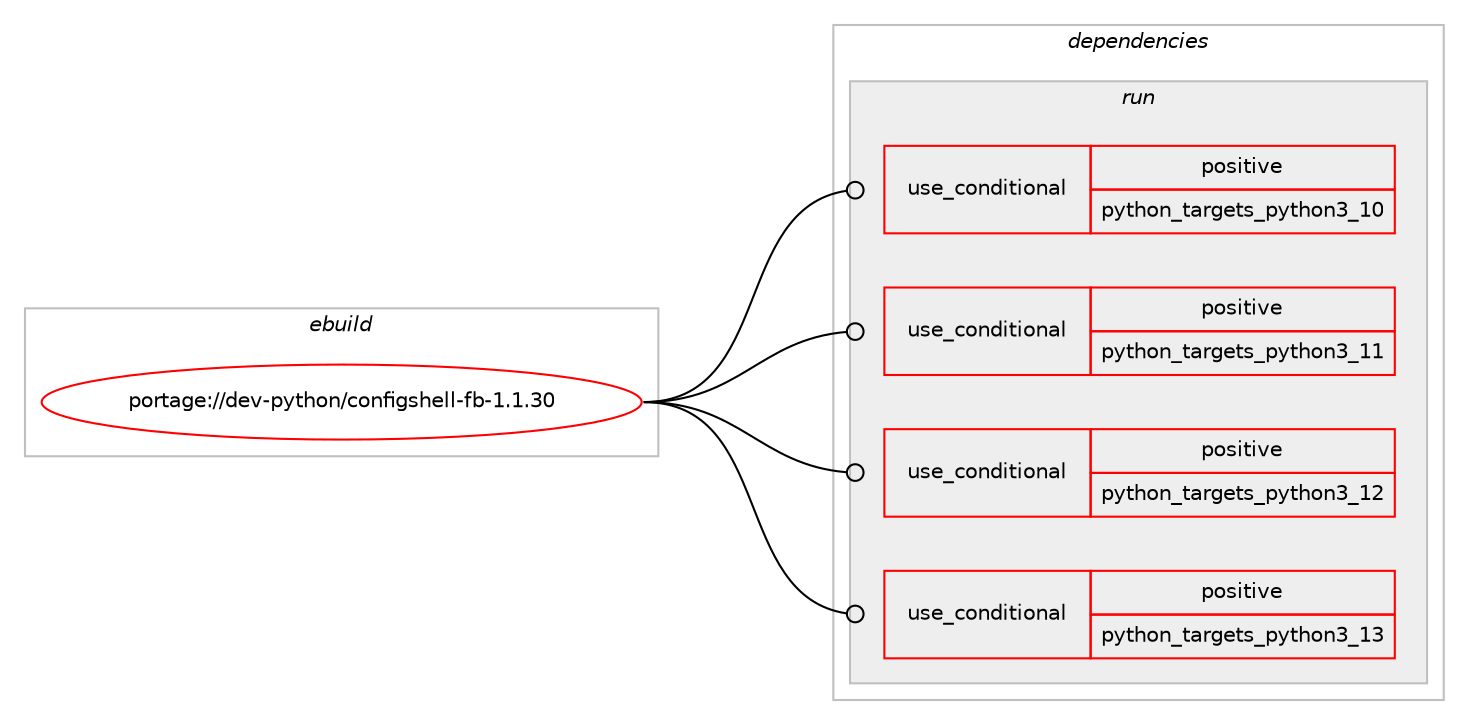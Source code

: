 digraph prolog {

# *************
# Graph options
# *************

newrank=true;
concentrate=true;
compound=true;
graph [rankdir=LR,fontname=Helvetica,fontsize=10,ranksep=1.5];#, ranksep=2.5, nodesep=0.2];
edge  [arrowhead=vee];
node  [fontname=Helvetica,fontsize=10];

# **********
# The ebuild
# **********

subgraph cluster_leftcol {
color=gray;
rank=same;
label=<<i>ebuild</i>>;
id [label="portage://dev-python/configshell-fb-1.1.30", color=red, width=4, href="../dev-python/configshell-fb-1.1.30.svg"];
}

# ****************
# The dependencies
# ****************

subgraph cluster_midcol {
color=gray;
label=<<i>dependencies</i>>;
subgraph cluster_compile {
fillcolor="#eeeeee";
style=filled;
label=<<i>compile</i>>;
}
subgraph cluster_compileandrun {
fillcolor="#eeeeee";
style=filled;
label=<<i>compile and run</i>>;
}
subgraph cluster_run {
fillcolor="#eeeeee";
style=filled;
label=<<i>run</i>>;
subgraph cond30930 {
dependency72340 [label=<<TABLE BORDER="0" CELLBORDER="1" CELLSPACING="0" CELLPADDING="4"><TR><TD ROWSPAN="3" CELLPADDING="10">use_conditional</TD></TR><TR><TD>positive</TD></TR><TR><TD>python_targets_python3_10</TD></TR></TABLE>>, shape=none, color=red];
# *** BEGIN UNKNOWN DEPENDENCY TYPE (TODO) ***
# dependency72340 -> package_dependency(portage://dev-python/configshell-fb-1.1.30,run,no,dev-lang,python,none,[,,],[slot(3.10)],[])
# *** END UNKNOWN DEPENDENCY TYPE (TODO) ***

}
id:e -> dependency72340:w [weight=20,style="solid",arrowhead="odot"];
subgraph cond30931 {
dependency72341 [label=<<TABLE BORDER="0" CELLBORDER="1" CELLSPACING="0" CELLPADDING="4"><TR><TD ROWSPAN="3" CELLPADDING="10">use_conditional</TD></TR><TR><TD>positive</TD></TR><TR><TD>python_targets_python3_11</TD></TR></TABLE>>, shape=none, color=red];
# *** BEGIN UNKNOWN DEPENDENCY TYPE (TODO) ***
# dependency72341 -> package_dependency(portage://dev-python/configshell-fb-1.1.30,run,no,dev-lang,python,none,[,,],[slot(3.11)],[])
# *** END UNKNOWN DEPENDENCY TYPE (TODO) ***

}
id:e -> dependency72341:w [weight=20,style="solid",arrowhead="odot"];
subgraph cond30932 {
dependency72342 [label=<<TABLE BORDER="0" CELLBORDER="1" CELLSPACING="0" CELLPADDING="4"><TR><TD ROWSPAN="3" CELLPADDING="10">use_conditional</TD></TR><TR><TD>positive</TD></TR><TR><TD>python_targets_python3_12</TD></TR></TABLE>>, shape=none, color=red];
# *** BEGIN UNKNOWN DEPENDENCY TYPE (TODO) ***
# dependency72342 -> package_dependency(portage://dev-python/configshell-fb-1.1.30,run,no,dev-lang,python,none,[,,],[slot(3.12)],[])
# *** END UNKNOWN DEPENDENCY TYPE (TODO) ***

}
id:e -> dependency72342:w [weight=20,style="solid",arrowhead="odot"];
subgraph cond30933 {
dependency72343 [label=<<TABLE BORDER="0" CELLBORDER="1" CELLSPACING="0" CELLPADDING="4"><TR><TD ROWSPAN="3" CELLPADDING="10">use_conditional</TD></TR><TR><TD>positive</TD></TR><TR><TD>python_targets_python3_13</TD></TR></TABLE>>, shape=none, color=red];
# *** BEGIN UNKNOWN DEPENDENCY TYPE (TODO) ***
# dependency72343 -> package_dependency(portage://dev-python/configshell-fb-1.1.30,run,no,dev-lang,python,none,[,,],[slot(3.13)],[])
# *** END UNKNOWN DEPENDENCY TYPE (TODO) ***

}
id:e -> dependency72343:w [weight=20,style="solid",arrowhead="odot"];
# *** BEGIN UNKNOWN DEPENDENCY TYPE (TODO) ***
# id -> package_dependency(portage://dev-python/configshell-fb-1.1.30,run,no,dev-python,pyparsing,none,[,,],[],[use(optenable(python_targets_python3_10),negative),use(optenable(python_targets_python3_11),negative),use(optenable(python_targets_python3_12),negative),use(optenable(python_targets_python3_13),negative)])
# *** END UNKNOWN DEPENDENCY TYPE (TODO) ***

# *** BEGIN UNKNOWN DEPENDENCY TYPE (TODO) ***
# id -> package_dependency(portage://dev-python/configshell-fb-1.1.30,run,no,dev-python,six,none,[,,],[],[use(optenable(python_targets_python3_10),negative),use(optenable(python_targets_python3_11),negative),use(optenable(python_targets_python3_12),negative),use(optenable(python_targets_python3_13),negative)])
# *** END UNKNOWN DEPENDENCY TYPE (TODO) ***

# *** BEGIN UNKNOWN DEPENDENCY TYPE (TODO) ***
# id -> package_dependency(portage://dev-python/configshell-fb-1.1.30,run,no,dev-python,urwid,none,[,,],[],[use(optenable(python_targets_python3_10),negative),use(optenable(python_targets_python3_11),negative),use(optenable(python_targets_python3_12),negative),use(optenable(python_targets_python3_13),negative)])
# *** END UNKNOWN DEPENDENCY TYPE (TODO) ***

}
}

# **************
# The candidates
# **************

subgraph cluster_choices {
rank=same;
color=gray;
label=<<i>candidates</i>>;

}

}
